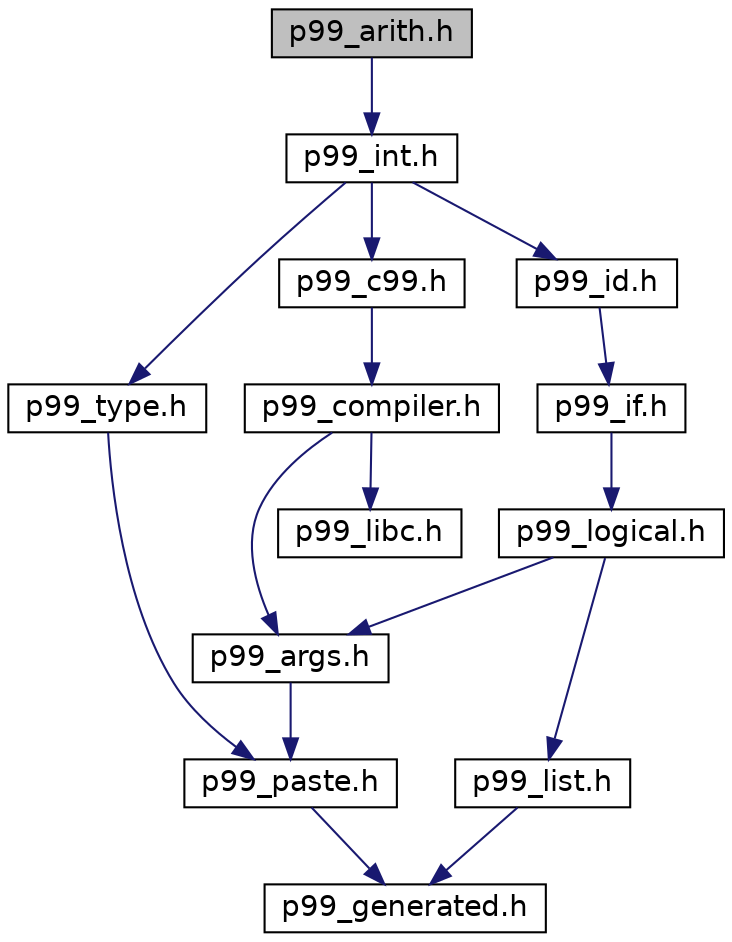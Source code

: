 digraph "p99_arith.h"
{
 // LATEX_PDF_SIZE
  edge [fontname="Helvetica",fontsize="14",labelfontname="Helvetica",labelfontsize="14"];
  node [fontname="Helvetica",fontsize="14",shape=record];
  Node1 [label="p99_arith.h",height=0.2,width=0.4,color="black", fillcolor="grey75", style="filled", fontcolor="black",tooltip="Branchless arithmetic and bit twiddling snippets."];
  Node1 -> Node2 [color="midnightblue",fontsize="14",style="solid",fontname="Helvetica"];
  Node2 [label="p99_int.h",height=0.2,width=0.4,color="black", fillcolor="white", style="filled",URL="$p99__int_8h.html",tooltip="Macros handling integer types and initialization."];
  Node2 -> Node3 [color="midnightblue",fontsize="14",style="solid",fontname="Helvetica"];
  Node3 [label="p99_c99.h",height=0.2,width=0.4,color="black", fillcolor="white", style="filled",URL="$p99__c99_8h.html",tooltip="C99 specific include files that are required by the standard."];
  Node3 -> Node4 [color="midnightblue",fontsize="14",style="solid",fontname="Helvetica"];
  Node4 [label="p99_compiler.h",height=0.2,width=0.4,color="black", fillcolor="white", style="filled",URL="$p99__compiler_8h.html",tooltip="Group compiler dependencies together in one file."];
  Node4 -> Node5 [color="midnightblue",fontsize="14",style="solid",fontname="Helvetica"];
  Node5 [label="p99_args.h",height=0.2,width=0.4,color="black", fillcolor="white", style="filled",URL="$p99__args_8h.html",tooltip="Providing macros that handle variadic macro argument lists."];
  Node5 -> Node6 [color="midnightblue",fontsize="14",style="solid",fontname="Helvetica"];
  Node6 [label="p99_paste.h",height=0.2,width=0.4,color="black", fillcolor="white", style="filled",URL="$p99__paste_8h.html",tooltip="macros that paste tokens in a predictable way"];
  Node6 -> Node7 [color="midnightblue",fontsize="14",style="solid",fontname="Helvetica"];
  Node7 [label="p99_generated.h",height=0.2,width=0.4,color="black", fillcolor="white", style="filled",URL="$p99__generated_8h.html",tooltip="automatically generated macros to handle variadic macros."];
  Node4 -> Node8 [color="midnightblue",fontsize="14",style="solid",fontname="Helvetica"];
  Node8 [label="p99_libc.h",height=0.2,width=0.4,color="black", fillcolor="white", style="filled",URL="$p99__libc_8h.html",tooltip="Group C library dependencies together in one file."];
  Node2 -> Node9 [color="midnightblue",fontsize="14",style="solid",fontname="Helvetica"];
  Node9 [label="p99_id.h",height=0.2,width=0.4,color="black", fillcolor="white", style="filled",URL="$p99__id_8h.html",tooltip="Implement a simple FILEID that changes each time this file is included somewhere."];
  Node9 -> Node10 [color="midnightblue",fontsize="14",style="solid",fontname="Helvetica"];
  Node10 [label="p99_if.h",height=0.2,width=0.4,color="black", fillcolor="white", style="filled",URL="$p99__if_8h.html",tooltip="preprocessor conditionals to use inside macros"];
  Node10 -> Node11 [color="midnightblue",fontsize="14",style="solid",fontname="Helvetica"];
  Node11 [label="p99_logical.h",height=0.2,width=0.4,color="black", fillcolor="white", style="filled",URL="$p99__logical_8h.html",tooltip="macros to handle Boolean conditions at compile time."];
  Node11 -> Node5 [color="midnightblue",fontsize="14",style="solid",fontname="Helvetica"];
  Node11 -> Node12 [color="midnightblue",fontsize="14",style="solid",fontname="Helvetica"];
  Node12 [label="p99_list.h",height=0.2,width=0.4,color="black", fillcolor="white", style="filled",URL="$p99__list_8h.html",tooltip="Basis macros to process the parameter list of a variadic macro."];
  Node12 -> Node7 [color="midnightblue",fontsize="14",style="solid",fontname="Helvetica"];
  Node2 -> Node13 [color="midnightblue",fontsize="14",style="solid",fontname="Helvetica"];
  Node13 [label="p99_type.h",height=0.2,width=0.4,color="black", fillcolor="white", style="filled",URL="$p99__type_8h.html",tooltip=" "];
  Node13 -> Node6 [color="midnightblue",fontsize="14",style="solid",fontname="Helvetica"];
}

